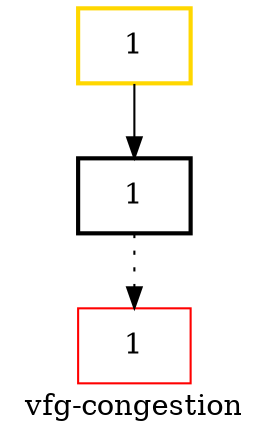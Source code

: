 digraph "vfg-congestion" {
    label="vfg-congestion";
node [shape=box];
"320: $i0 = lengthof params" [label=1] [color=red]
"1276: $r0 = (java.lang.Object[]) null" [label=1] [style=bold] [color=gold]
"1276: virtualinvoke this.<org.apache.logging.log4j.spi.AbstractLogger: void enter(java.lang.String,java.lang.String,java.lang.Object[])>($r1, null, $r0)" [label=1] [style=bold]
"1276: $r0 = (java.lang.Object[]) null"->"1276: virtualinvoke this.<org.apache.logging.log4j.spi.AbstractLogger: void enter(java.lang.String,java.lang.String,java.lang.Object[])>($r1, null, $r0)";

"1276: virtualinvoke this.<org.apache.logging.log4j.spi.AbstractLogger: void enter(java.lang.String,java.lang.String,java.lang.Object[])>($r1, null, $r0)"->"320: $i0 = lengthof params" [style=dotted];

}